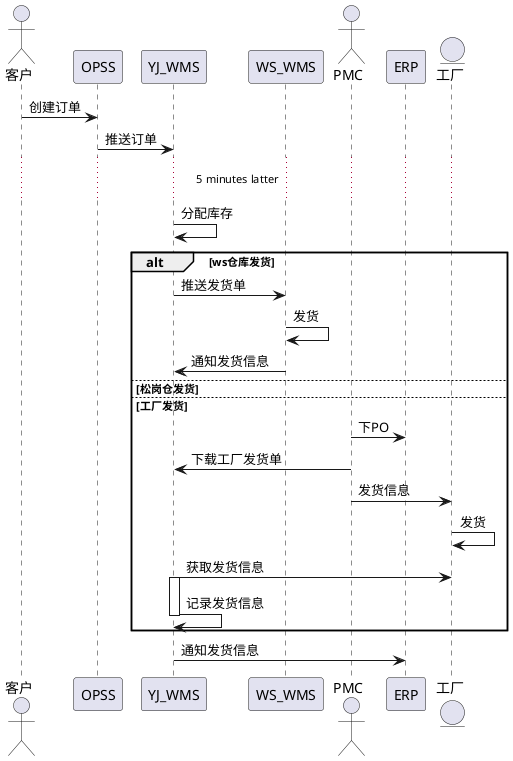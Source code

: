 @startuml
actor 客户

客户 -> OPSS: 创建订单

OPSS -> YJ_WMS: 推送订单
...5 minutes latter...
YJ_WMS -> YJ_WMS: 分配库存
alt ws仓库发货
    YJ_WMS -> WS_WMS: 推送发货单
    WS_WMS -> WS_WMS: 发货
    YJ_WMS <- WS_WMS: 通知发货信息
else 松岗仓发货

else 工厂发货
    actor PMC
    PMC -> ERP: 下PO
    PMC -> YJ_WMS: 下载工厂发货单
    entity 工厂
    PMC -> 工厂: 发货信息
    工厂 -> 工厂: 发货
    YJ_WMS -> 工厂: 获取发货信息
    activate YJ_WMS
    YJ_WMS -> YJ_WMS: 记录发货信息
    deactivate YJ_WMS
end

YJ_WMS -> ERP: 通知发货信息


@enduml